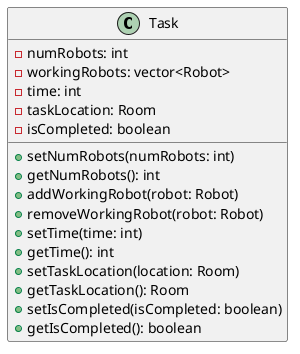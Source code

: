 @startuml Tasks
class Task {
  - numRobots: int
  - workingRobots: vector<Robot>
  - time: int
  - taskLocation: Room
  - isCompleted: boolean
  + setNumRobots(numRobots: int)
  + getNumRobots(): int
  + addWorkingRobot(robot: Robot)
  + removeWorkingRobot(robot: Robot)
  + setTime(time: int)
  + getTime(): int
  + setTaskLocation(location: Room)
  + getTaskLocation(): Room
  + setIsCompleted(isCompleted: boolean)
  + getIsCompleted(): boolean
}

@enduml
